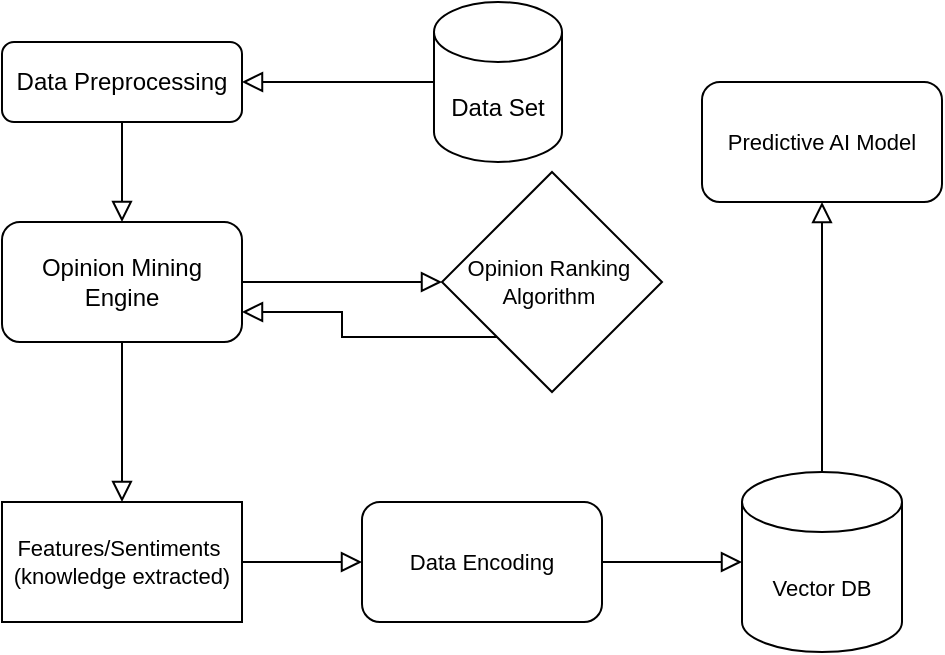 <mxfile version="26.0.16">
  <diagram id="C5RBs43oDa-KdzZeNtuy" name="Page-1">
    <mxGraphModel dx="794" dy="420" grid="1" gridSize="10" guides="1" tooltips="1" connect="1" arrows="1" fold="1" page="1" pageScale="1" pageWidth="827" pageHeight="1169" math="0" shadow="0">
      <root>
        <mxCell id="WIyWlLk6GJQsqaUBKTNV-0" />
        <mxCell id="WIyWlLk6GJQsqaUBKTNV-1" parent="WIyWlLk6GJQsqaUBKTNV-0" />
        <mxCell id="vDe_sUcUJEpZiNShzo9x-3" value="" style="edgeStyle=orthogonalEdgeStyle;shape=connector;rounded=0;orthogonalLoop=1;jettySize=auto;html=1;shadow=0;strokeColor=default;strokeWidth=1;align=center;verticalAlign=middle;fontFamily=Helvetica;fontSize=11;fontColor=default;labelBackgroundColor=none;endArrow=block;endFill=0;endSize=8;" edge="1" parent="WIyWlLk6GJQsqaUBKTNV-1" source="WIyWlLk6GJQsqaUBKTNV-3" target="vDe_sUcUJEpZiNShzo9x-2">
          <mxGeometry relative="1" as="geometry" />
        </mxCell>
        <mxCell id="WIyWlLk6GJQsqaUBKTNV-3" value="Data Preprocessing" style="rounded=1;whiteSpace=wrap;html=1;fontSize=12;glass=0;strokeWidth=1;shadow=0;" parent="WIyWlLk6GJQsqaUBKTNV-1" vertex="1">
          <mxGeometry x="160" y="80" width="120" height="40" as="geometry" />
        </mxCell>
        <mxCell id="vDe_sUcUJEpZiNShzo9x-16" value="" style="edgeStyle=orthogonalEdgeStyle;shape=connector;rounded=0;orthogonalLoop=1;jettySize=auto;html=1;shadow=0;strokeColor=default;strokeWidth=1;align=center;verticalAlign=middle;fontFamily=Helvetica;fontSize=11;fontColor=default;labelBackgroundColor=none;endArrow=block;endFill=0;endSize=8;" edge="1" parent="WIyWlLk6GJQsqaUBKTNV-1" source="vDe_sUcUJEpZiNShzo9x-0" target="WIyWlLk6GJQsqaUBKTNV-3">
          <mxGeometry relative="1" as="geometry" />
        </mxCell>
        <mxCell id="vDe_sUcUJEpZiNShzo9x-0" value="Data Set" style="shape=cylinder3;whiteSpace=wrap;html=1;boundedLbl=1;backgroundOutline=1;size=15;" vertex="1" parent="WIyWlLk6GJQsqaUBKTNV-1">
          <mxGeometry x="376" y="60" width="64" height="80" as="geometry" />
        </mxCell>
        <mxCell id="vDe_sUcUJEpZiNShzo9x-5" value="" style="edgeStyle=orthogonalEdgeStyle;shape=connector;rounded=0;orthogonalLoop=1;jettySize=auto;html=1;shadow=0;strokeColor=default;strokeWidth=1;align=center;verticalAlign=middle;fontFamily=Helvetica;fontSize=11;fontColor=default;labelBackgroundColor=none;endArrow=block;endFill=0;endSize=8;" edge="1" parent="WIyWlLk6GJQsqaUBKTNV-1" source="vDe_sUcUJEpZiNShzo9x-2" target="vDe_sUcUJEpZiNShzo9x-4">
          <mxGeometry relative="1" as="geometry" />
        </mxCell>
        <mxCell id="vDe_sUcUJEpZiNShzo9x-12" value="" style="edgeStyle=orthogonalEdgeStyle;shape=connector;rounded=0;orthogonalLoop=1;jettySize=auto;html=1;shadow=0;strokeColor=default;strokeWidth=1;align=center;verticalAlign=middle;fontFamily=Helvetica;fontSize=11;fontColor=default;labelBackgroundColor=none;endArrow=block;endFill=0;endSize=8;" edge="1" parent="WIyWlLk6GJQsqaUBKTNV-1" source="vDe_sUcUJEpZiNShzo9x-2" target="vDe_sUcUJEpZiNShzo9x-8">
          <mxGeometry relative="1" as="geometry" />
        </mxCell>
        <mxCell id="vDe_sUcUJEpZiNShzo9x-2" value="Opinion Mining Engine" style="rounded=1;whiteSpace=wrap;html=1;" vertex="1" parent="WIyWlLk6GJQsqaUBKTNV-1">
          <mxGeometry x="160" y="170" width="120" height="60" as="geometry" />
        </mxCell>
        <mxCell id="vDe_sUcUJEpZiNShzo9x-4" value="Opinion Ranking&amp;nbsp;&lt;div&gt;Algorithm&amp;nbsp;&lt;/div&gt;" style="rhombus;whiteSpace=wrap;html=1;fontFamily=Helvetica;fontSize=11;fontColor=default;labelBackgroundColor=none;" vertex="1" parent="WIyWlLk6GJQsqaUBKTNV-1">
          <mxGeometry x="380" y="145" width="110" height="110" as="geometry" />
        </mxCell>
        <mxCell id="vDe_sUcUJEpZiNShzo9x-6" style="edgeStyle=orthogonalEdgeStyle;shape=connector;rounded=0;orthogonalLoop=1;jettySize=auto;html=1;exitX=0;exitY=1;exitDx=0;exitDy=0;shadow=0;strokeColor=default;strokeWidth=1;align=center;verticalAlign=middle;fontFamily=Helvetica;fontSize=11;fontColor=default;labelBackgroundColor=none;endArrow=block;endFill=0;endSize=8;entryX=1;entryY=0.75;entryDx=0;entryDy=0;" edge="1" parent="WIyWlLk6GJQsqaUBKTNV-1" source="vDe_sUcUJEpZiNShzo9x-4" target="vDe_sUcUJEpZiNShzo9x-2">
          <mxGeometry relative="1" as="geometry" />
        </mxCell>
        <mxCell id="vDe_sUcUJEpZiNShzo9x-13" value="" style="edgeStyle=orthogonalEdgeStyle;shape=connector;rounded=0;orthogonalLoop=1;jettySize=auto;html=1;shadow=0;strokeColor=default;strokeWidth=1;align=center;verticalAlign=middle;fontFamily=Helvetica;fontSize=11;fontColor=default;labelBackgroundColor=none;endArrow=block;endFill=0;endSize=8;" edge="1" parent="WIyWlLk6GJQsqaUBKTNV-1" source="vDe_sUcUJEpZiNShzo9x-8" target="vDe_sUcUJEpZiNShzo9x-9">
          <mxGeometry relative="1" as="geometry" />
        </mxCell>
        <mxCell id="vDe_sUcUJEpZiNShzo9x-8" value="Features/Sentiments&amp;nbsp;&lt;div&gt;(knowledge extracted)&lt;/div&gt;" style="rounded=0;whiteSpace=wrap;html=1;fontFamily=Helvetica;fontSize=11;fontColor=default;labelBackgroundColor=none;" vertex="1" parent="WIyWlLk6GJQsqaUBKTNV-1">
          <mxGeometry x="160" y="310" width="120" height="60" as="geometry" />
        </mxCell>
        <mxCell id="vDe_sUcUJEpZiNShzo9x-14" value="" style="edgeStyle=orthogonalEdgeStyle;shape=connector;rounded=0;orthogonalLoop=1;jettySize=auto;html=1;shadow=0;strokeColor=default;strokeWidth=1;align=center;verticalAlign=middle;fontFamily=Helvetica;fontSize=11;fontColor=default;labelBackgroundColor=none;endArrow=block;endFill=0;endSize=8;" edge="1" parent="WIyWlLk6GJQsqaUBKTNV-1" source="vDe_sUcUJEpZiNShzo9x-9" target="vDe_sUcUJEpZiNShzo9x-10">
          <mxGeometry relative="1" as="geometry" />
        </mxCell>
        <mxCell id="vDe_sUcUJEpZiNShzo9x-9" value="Data Encoding" style="rounded=1;whiteSpace=wrap;html=1;fontFamily=Helvetica;fontSize=11;fontColor=default;labelBackgroundColor=none;" vertex="1" parent="WIyWlLk6GJQsqaUBKTNV-1">
          <mxGeometry x="340" y="310" width="120" height="60" as="geometry" />
        </mxCell>
        <mxCell id="vDe_sUcUJEpZiNShzo9x-15" value="" style="edgeStyle=orthogonalEdgeStyle;shape=connector;rounded=0;orthogonalLoop=1;jettySize=auto;html=1;shadow=0;strokeColor=default;strokeWidth=1;align=center;verticalAlign=middle;fontFamily=Helvetica;fontSize=11;fontColor=default;labelBackgroundColor=none;endArrow=block;endFill=0;endSize=8;" edge="1" parent="WIyWlLk6GJQsqaUBKTNV-1" source="vDe_sUcUJEpZiNShzo9x-10" target="vDe_sUcUJEpZiNShzo9x-11">
          <mxGeometry relative="1" as="geometry" />
        </mxCell>
        <mxCell id="vDe_sUcUJEpZiNShzo9x-10" value="Vector DB" style="shape=cylinder3;whiteSpace=wrap;html=1;boundedLbl=1;backgroundOutline=1;size=15;fontFamily=Helvetica;fontSize=11;fontColor=default;labelBackgroundColor=none;" vertex="1" parent="WIyWlLk6GJQsqaUBKTNV-1">
          <mxGeometry x="530" y="295" width="80" height="90" as="geometry" />
        </mxCell>
        <mxCell id="vDe_sUcUJEpZiNShzo9x-11" value="Predictive AI Model" style="rounded=1;whiteSpace=wrap;html=1;fontFamily=Helvetica;fontSize=11;fontColor=default;labelBackgroundColor=none;" vertex="1" parent="WIyWlLk6GJQsqaUBKTNV-1">
          <mxGeometry x="510" y="100" width="120" height="60" as="geometry" />
        </mxCell>
      </root>
    </mxGraphModel>
  </diagram>
</mxfile>
